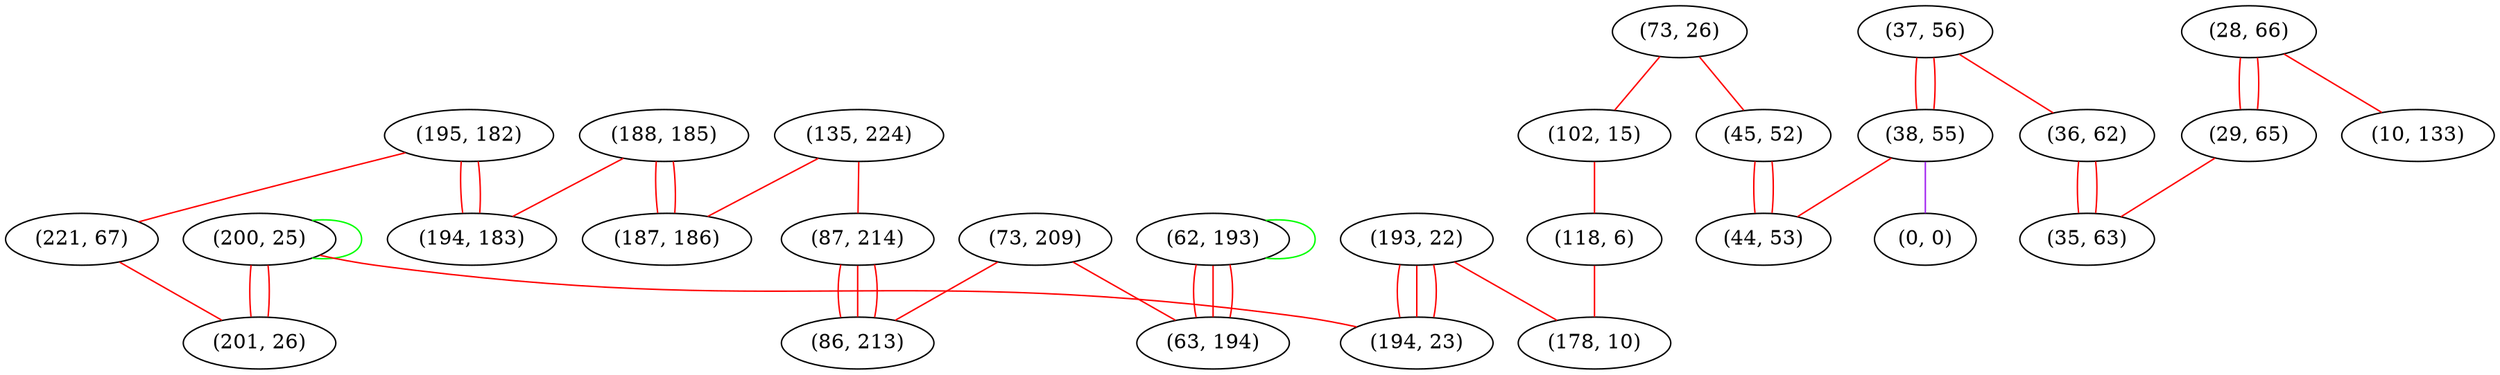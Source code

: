graph "" {
"(200, 25)";
"(73, 26)";
"(135, 224)";
"(195, 182)";
"(87, 214)";
"(37, 56)";
"(38, 55)";
"(102, 15)";
"(62, 193)";
"(193, 22)";
"(28, 66)";
"(29, 65)";
"(73, 209)";
"(221, 67)";
"(45, 52)";
"(188, 185)";
"(36, 62)";
"(86, 213)";
"(44, 53)";
"(187, 186)";
"(0, 0)";
"(201, 26)";
"(194, 183)";
"(63, 194)";
"(10, 133)";
"(194, 23)";
"(35, 63)";
"(118, 6)";
"(178, 10)";
"(200, 25)" -- "(194, 23)"  [color=red, key=0, weight=1];
"(200, 25)" -- "(201, 26)"  [color=red, key=0, weight=1];
"(200, 25)" -- "(201, 26)"  [color=red, key=1, weight=1];
"(200, 25)" -- "(200, 25)"  [color=green, key=0, weight=2];
"(73, 26)" -- "(45, 52)"  [color=red, key=0, weight=1];
"(73, 26)" -- "(102, 15)"  [color=red, key=0, weight=1];
"(135, 224)" -- "(187, 186)"  [color=red, key=0, weight=1];
"(135, 224)" -- "(87, 214)"  [color=red, key=0, weight=1];
"(195, 182)" -- "(194, 183)"  [color=red, key=0, weight=1];
"(195, 182)" -- "(194, 183)"  [color=red, key=1, weight=1];
"(195, 182)" -- "(221, 67)"  [color=red, key=0, weight=1];
"(87, 214)" -- "(86, 213)"  [color=red, key=0, weight=1];
"(87, 214)" -- "(86, 213)"  [color=red, key=1, weight=1];
"(87, 214)" -- "(86, 213)"  [color=red, key=2, weight=1];
"(37, 56)" -- "(38, 55)"  [color=red, key=0, weight=1];
"(37, 56)" -- "(38, 55)"  [color=red, key=1, weight=1];
"(37, 56)" -- "(36, 62)"  [color=red, key=0, weight=1];
"(38, 55)" -- "(44, 53)"  [color=red, key=0, weight=1];
"(38, 55)" -- "(0, 0)"  [color=purple, key=0, weight=4];
"(102, 15)" -- "(118, 6)"  [color=red, key=0, weight=1];
"(62, 193)" -- "(62, 193)"  [color=green, key=0, weight=2];
"(62, 193)" -- "(63, 194)"  [color=red, key=0, weight=1];
"(62, 193)" -- "(63, 194)"  [color=red, key=1, weight=1];
"(62, 193)" -- "(63, 194)"  [color=red, key=2, weight=1];
"(193, 22)" -- "(194, 23)"  [color=red, key=0, weight=1];
"(193, 22)" -- "(194, 23)"  [color=red, key=1, weight=1];
"(193, 22)" -- "(194, 23)"  [color=red, key=2, weight=1];
"(193, 22)" -- "(178, 10)"  [color=red, key=0, weight=1];
"(28, 66)" -- "(29, 65)"  [color=red, key=0, weight=1];
"(28, 66)" -- "(29, 65)"  [color=red, key=1, weight=1];
"(28, 66)" -- "(10, 133)"  [color=red, key=0, weight=1];
"(29, 65)" -- "(35, 63)"  [color=red, key=0, weight=1];
"(73, 209)" -- "(63, 194)"  [color=red, key=0, weight=1];
"(73, 209)" -- "(86, 213)"  [color=red, key=0, weight=1];
"(221, 67)" -- "(201, 26)"  [color=red, key=0, weight=1];
"(45, 52)" -- "(44, 53)"  [color=red, key=0, weight=1];
"(45, 52)" -- "(44, 53)"  [color=red, key=1, weight=1];
"(188, 185)" -- "(194, 183)"  [color=red, key=0, weight=1];
"(188, 185)" -- "(187, 186)"  [color=red, key=0, weight=1];
"(188, 185)" -- "(187, 186)"  [color=red, key=1, weight=1];
"(36, 62)" -- "(35, 63)"  [color=red, key=0, weight=1];
"(36, 62)" -- "(35, 63)"  [color=red, key=1, weight=1];
"(118, 6)" -- "(178, 10)"  [color=red, key=0, weight=1];
}

